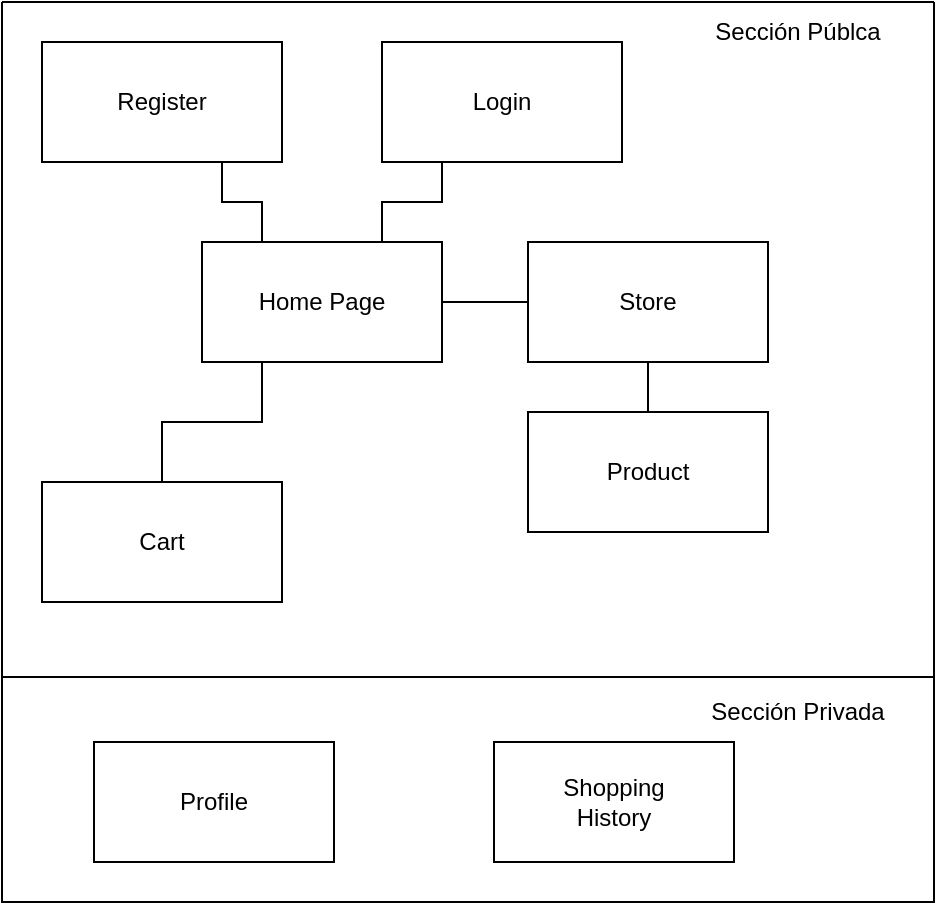 <mxfile version="24.0.0" type="device">
  <diagram name="Página-1" id="QH9GRB6sQxJk_K1BEbed">
    <mxGraphModel dx="1434" dy="746" grid="1" gridSize="10" guides="1" tooltips="1" connect="1" arrows="1" fold="1" page="1" pageScale="1" pageWidth="827" pageHeight="1169" math="0" shadow="0">
      <root>
        <mxCell id="0" />
        <mxCell id="1" parent="0" />
        <mxCell id="pXQdMqS-Q8eA3dv94ED3-1" value="" style="swimlane;startSize=0;" vertex="1" parent="1">
          <mxGeometry x="34" y="20" width="466" height="450" as="geometry">
            <mxRectangle x="34" y="20" width="50" height="40" as="alternateBounds" />
          </mxGeometry>
        </mxCell>
        <mxCell id="pXQdMqS-Q8eA3dv94ED3-5" value="" style="edgeStyle=orthogonalEdgeStyle;rounded=0;orthogonalLoop=1;jettySize=auto;html=1;exitX=0.25;exitY=0;exitDx=0;exitDy=0;endArrow=none;endFill=0;entryX=0.75;entryY=1;entryDx=0;entryDy=0;" edge="1" parent="pXQdMqS-Q8eA3dv94ED3-1" source="pXQdMqS-Q8eA3dv94ED3-3" target="pXQdMqS-Q8eA3dv94ED3-4">
          <mxGeometry relative="1" as="geometry" />
        </mxCell>
        <mxCell id="pXQdMqS-Q8eA3dv94ED3-8" value="" style="edgeStyle=orthogonalEdgeStyle;rounded=0;orthogonalLoop=1;jettySize=auto;html=1;exitX=0.75;exitY=0;exitDx=0;exitDy=0;endArrow=none;endFill=0;entryX=0.25;entryY=1;entryDx=0;entryDy=0;" edge="1" parent="pXQdMqS-Q8eA3dv94ED3-1" source="pXQdMqS-Q8eA3dv94ED3-3" target="pXQdMqS-Q8eA3dv94ED3-7">
          <mxGeometry relative="1" as="geometry" />
        </mxCell>
        <mxCell id="pXQdMqS-Q8eA3dv94ED3-11" value="" style="edgeStyle=orthogonalEdgeStyle;rounded=0;orthogonalLoop=1;jettySize=auto;html=1;entryX=0.5;entryY=0;entryDx=0;entryDy=0;endArrow=none;endFill=0;exitX=0.25;exitY=1;exitDx=0;exitDy=0;" edge="1" parent="pXQdMqS-Q8eA3dv94ED3-1" source="pXQdMqS-Q8eA3dv94ED3-3" target="pXQdMqS-Q8eA3dv94ED3-10">
          <mxGeometry relative="1" as="geometry" />
        </mxCell>
        <mxCell id="pXQdMqS-Q8eA3dv94ED3-13" value="" style="edgeStyle=orthogonalEdgeStyle;rounded=0;orthogonalLoop=1;jettySize=auto;html=1;exitX=1;exitY=0.5;exitDx=0;exitDy=0;endArrow=none;endFill=0;" edge="1" parent="pXQdMqS-Q8eA3dv94ED3-1" source="pXQdMqS-Q8eA3dv94ED3-3" target="pXQdMqS-Q8eA3dv94ED3-12">
          <mxGeometry relative="1" as="geometry" />
        </mxCell>
        <mxCell id="pXQdMqS-Q8eA3dv94ED3-3" value="Home Page" style="rounded=0;whiteSpace=wrap;html=1;" vertex="1" parent="pXQdMqS-Q8eA3dv94ED3-1">
          <mxGeometry x="100" y="120" width="120" height="60" as="geometry" />
        </mxCell>
        <mxCell id="pXQdMqS-Q8eA3dv94ED3-4" value="Register" style="rounded=0;whiteSpace=wrap;html=1;" vertex="1" parent="pXQdMqS-Q8eA3dv94ED3-1">
          <mxGeometry x="20" y="20" width="120" height="60" as="geometry" />
        </mxCell>
        <mxCell id="pXQdMqS-Q8eA3dv94ED3-7" value="Login" style="whiteSpace=wrap;html=1;rounded=0;" vertex="1" parent="pXQdMqS-Q8eA3dv94ED3-1">
          <mxGeometry x="190" y="20" width="120" height="60" as="geometry" />
        </mxCell>
        <mxCell id="pXQdMqS-Q8eA3dv94ED3-10" value="Cart" style="rounded=0;whiteSpace=wrap;html=1;" vertex="1" parent="pXQdMqS-Q8eA3dv94ED3-1">
          <mxGeometry x="20" y="240" width="120" height="60" as="geometry" />
        </mxCell>
        <mxCell id="pXQdMqS-Q8eA3dv94ED3-15" value="" style="edgeStyle=orthogonalEdgeStyle;rounded=0;orthogonalLoop=1;jettySize=auto;html=1;endArrow=none;endFill=0;" edge="1" parent="pXQdMqS-Q8eA3dv94ED3-1" source="pXQdMqS-Q8eA3dv94ED3-12" target="pXQdMqS-Q8eA3dv94ED3-14">
          <mxGeometry relative="1" as="geometry" />
        </mxCell>
        <mxCell id="pXQdMqS-Q8eA3dv94ED3-12" value="Store" style="rounded=0;whiteSpace=wrap;html=1;" vertex="1" parent="pXQdMqS-Q8eA3dv94ED3-1">
          <mxGeometry x="263" y="120" width="120" height="60" as="geometry" />
        </mxCell>
        <mxCell id="pXQdMqS-Q8eA3dv94ED3-14" value="Product" style="rounded=0;whiteSpace=wrap;html=1;" vertex="1" parent="pXQdMqS-Q8eA3dv94ED3-1">
          <mxGeometry x="263" y="205" width="120" height="60" as="geometry" />
        </mxCell>
        <mxCell id="pXQdMqS-Q8eA3dv94ED3-18" value="Profile" style="rounded=0;whiteSpace=wrap;html=1;" vertex="1" parent="pXQdMqS-Q8eA3dv94ED3-1">
          <mxGeometry x="46" y="370" width="120" height="60" as="geometry" />
        </mxCell>
        <mxCell id="pXQdMqS-Q8eA3dv94ED3-19" value="Shopping&lt;br&gt;History" style="rounded=0;whiteSpace=wrap;html=1;" vertex="1" parent="pXQdMqS-Q8eA3dv94ED3-1">
          <mxGeometry x="246" y="370" width="120" height="60" as="geometry" />
        </mxCell>
        <mxCell id="pXQdMqS-Q8eA3dv94ED3-20" value="Sección Públca" style="text;strokeColor=none;align=center;fillColor=none;html=1;verticalAlign=middle;whiteSpace=wrap;rounded=0;" vertex="1" parent="pXQdMqS-Q8eA3dv94ED3-1">
          <mxGeometry x="346" width="104" height="30" as="geometry" />
        </mxCell>
        <mxCell id="pXQdMqS-Q8eA3dv94ED3-21" value="Sección Privada" style="text;strokeColor=none;align=center;fillColor=none;html=1;verticalAlign=middle;whiteSpace=wrap;rounded=0;" vertex="1" parent="pXQdMqS-Q8eA3dv94ED3-1">
          <mxGeometry x="346" y="340" width="104" height="30" as="geometry" />
        </mxCell>
        <mxCell id="pXQdMqS-Q8eA3dv94ED3-2" value="" style="endArrow=none;html=1;rounded=0;exitX=0;exitY=0.75;exitDx=0;exitDy=0;entryX=1;entryY=0.75;entryDx=0;entryDy=0;" edge="1" parent="1" source="pXQdMqS-Q8eA3dv94ED3-1" target="pXQdMqS-Q8eA3dv94ED3-1">
          <mxGeometry width="50" height="50" relative="1" as="geometry">
            <mxPoint x="390" y="410" as="sourcePoint" />
            <mxPoint x="440" y="360" as="targetPoint" />
            <Array as="points" />
          </mxGeometry>
        </mxCell>
      </root>
    </mxGraphModel>
  </diagram>
</mxfile>
